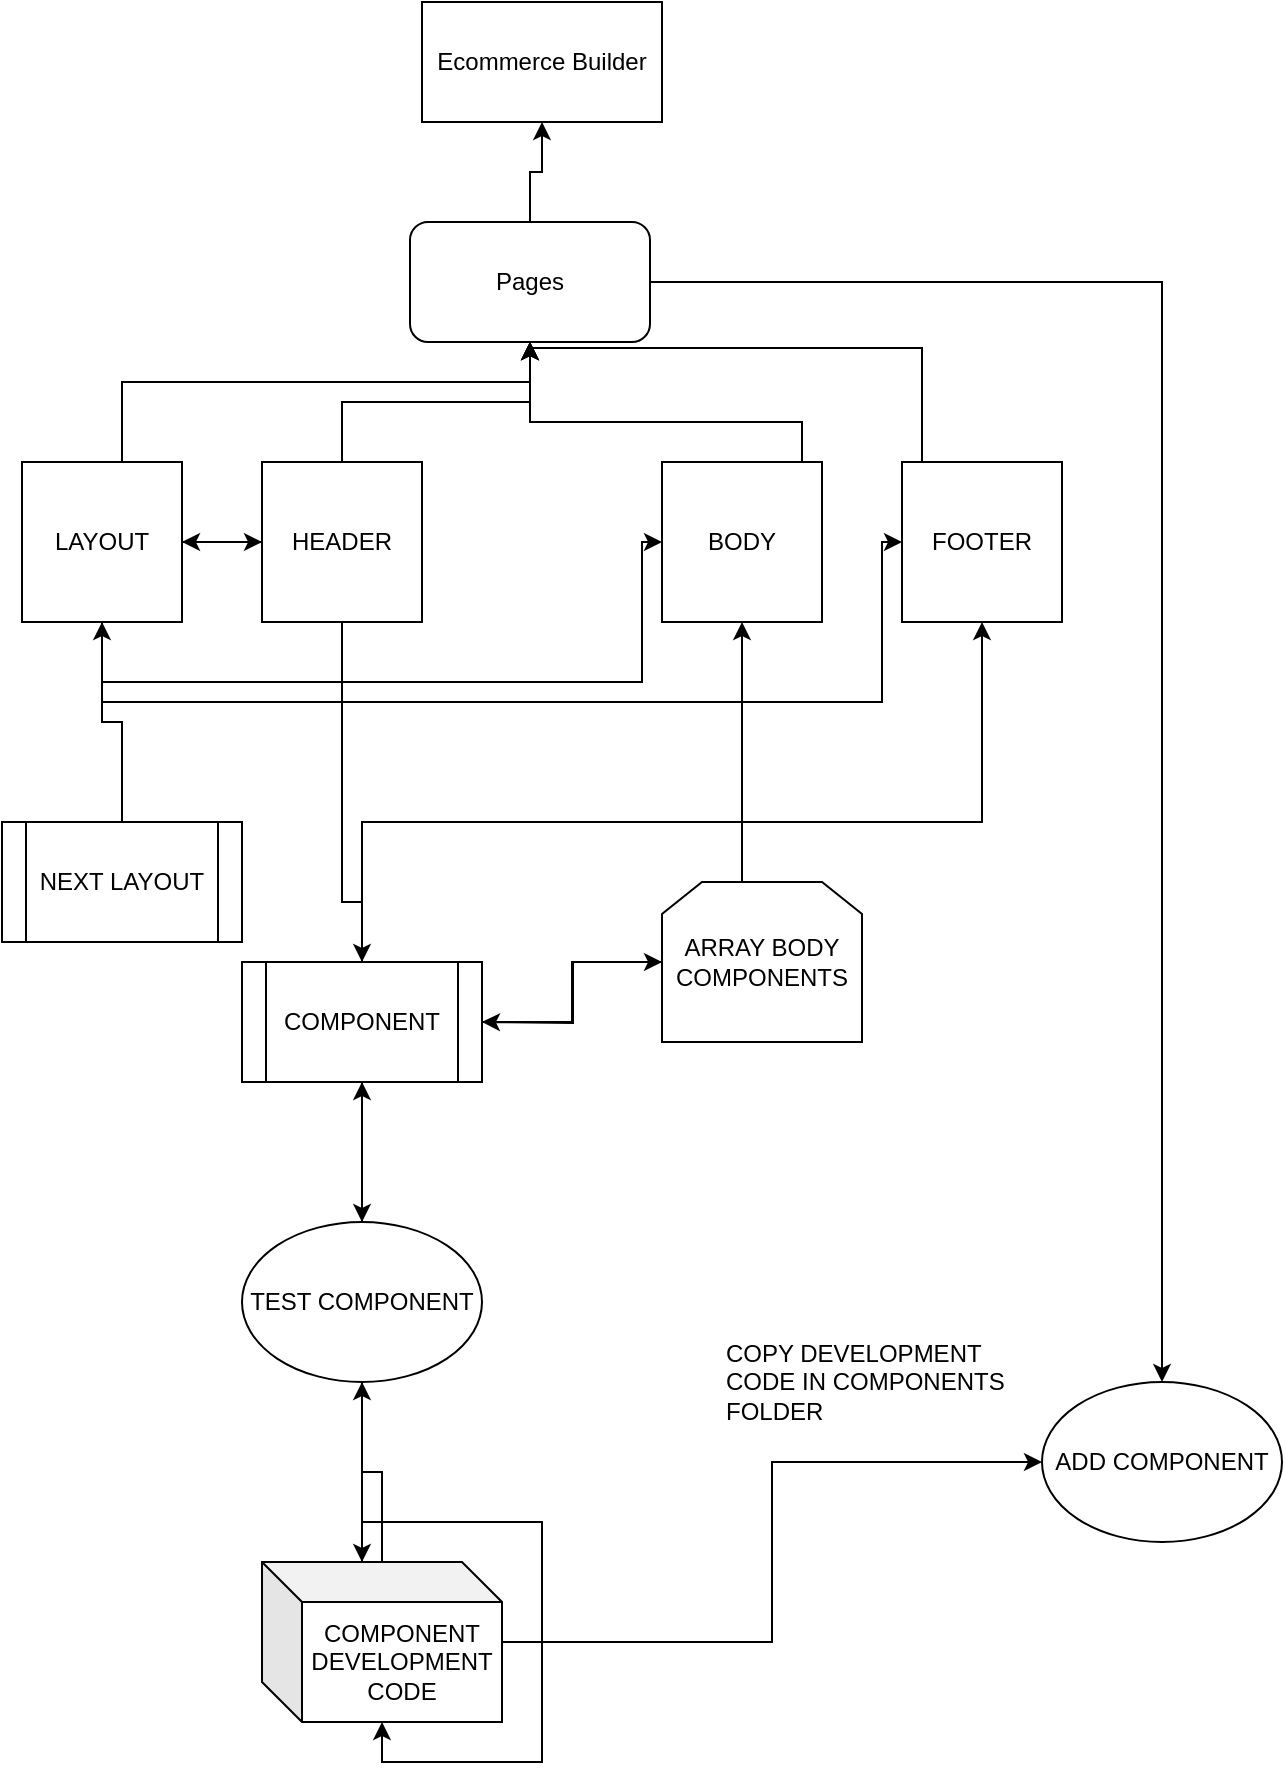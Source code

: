 <mxfile version="13.0.1" type="github">
  <diagram id="tFZdv3qwhZIxvrwCsY4H" name="Page-1">
    <mxGraphModel dx="7914" dy="3736" grid="1" gridSize="10" guides="1" tooltips="1" connect="1" arrows="1" fold="1" page="1" pageScale="1" pageWidth="827" pageHeight="1169" math="0" shadow="0">
      <root>
        <mxCell id="0" />
        <mxCell id="1" parent="0" />
        <mxCell id="QCbsA6Bwr62g5eIWSxON-1" value="Ecommerce Builder" style="rounded=0;whiteSpace=wrap;html=1;" parent="1" vertex="1">
          <mxGeometry x="360" y="30" width="120" height="60" as="geometry" />
        </mxCell>
        <mxCell id="QCbsA6Bwr62g5eIWSxON-12" style="edgeStyle=orthogonalEdgeStyle;rounded=0;orthogonalLoop=1;jettySize=auto;html=1;" parent="1" source="QCbsA6Bwr62g5eIWSxON-2" target="QCbsA6Bwr62g5eIWSxON-1" edge="1">
          <mxGeometry relative="1" as="geometry" />
        </mxCell>
        <mxCell id="Gqe8wa2ra6e1oZhSv2lw-4" style="edgeStyle=orthogonalEdgeStyle;rounded=0;orthogonalLoop=1;jettySize=auto;html=1;entryX=0.5;entryY=0;entryDx=0;entryDy=0;" edge="1" parent="1" source="QCbsA6Bwr62g5eIWSxON-2" target="Gqe8wa2ra6e1oZhSv2lw-3">
          <mxGeometry relative="1" as="geometry">
            <mxPoint x="760" y="690" as="targetPoint" />
          </mxGeometry>
        </mxCell>
        <mxCell id="QCbsA6Bwr62g5eIWSxON-2" value="Pages" style="rounded=1;whiteSpace=wrap;html=1;" parent="1" vertex="1">
          <mxGeometry x="354" y="140" width="120" height="60" as="geometry" />
        </mxCell>
        <mxCell id="QCbsA6Bwr62g5eIWSxON-11" style="edgeStyle=orthogonalEdgeStyle;rounded=0;orthogonalLoop=1;jettySize=auto;html=1;entryX=0.5;entryY=1;entryDx=0;entryDy=0;" parent="1" source="QCbsA6Bwr62g5eIWSxON-3" target="QCbsA6Bwr62g5eIWSxON-2" edge="1">
          <mxGeometry relative="1" as="geometry">
            <Array as="points">
              <mxPoint x="210" y="220" />
              <mxPoint x="414" y="220" />
            </Array>
          </mxGeometry>
        </mxCell>
        <mxCell id="QCbsA6Bwr62g5eIWSxON-15" style="edgeStyle=orthogonalEdgeStyle;rounded=0;orthogonalLoop=1;jettySize=auto;html=1;entryX=0;entryY=0.5;entryDx=0;entryDy=0;" parent="1" source="QCbsA6Bwr62g5eIWSxON-3" target="QCbsA6Bwr62g5eIWSxON-4" edge="1">
          <mxGeometry relative="1" as="geometry" />
        </mxCell>
        <mxCell id="QCbsA6Bwr62g5eIWSxON-17" style="edgeStyle=orthogonalEdgeStyle;rounded=0;orthogonalLoop=1;jettySize=auto;html=1;entryX=0;entryY=0.5;entryDx=0;entryDy=0;" parent="1" source="QCbsA6Bwr62g5eIWSxON-3" target="QCbsA6Bwr62g5eIWSxON-5" edge="1">
          <mxGeometry relative="1" as="geometry">
            <Array as="points">
              <mxPoint x="200" y="370" />
              <mxPoint x="470" y="370" />
              <mxPoint x="470" y="300" />
            </Array>
          </mxGeometry>
        </mxCell>
        <mxCell id="QCbsA6Bwr62g5eIWSxON-18" style="edgeStyle=orthogonalEdgeStyle;rounded=0;orthogonalLoop=1;jettySize=auto;html=1;entryX=0;entryY=0.5;entryDx=0;entryDy=0;" parent="1" source="QCbsA6Bwr62g5eIWSxON-3" target="QCbsA6Bwr62g5eIWSxON-6" edge="1">
          <mxGeometry relative="1" as="geometry">
            <Array as="points">
              <mxPoint x="200" y="380" />
              <mxPoint x="590" y="380" />
              <mxPoint x="590" y="300" />
            </Array>
          </mxGeometry>
        </mxCell>
        <mxCell id="QCbsA6Bwr62g5eIWSxON-3" value="LAYOUT" style="whiteSpace=wrap;html=1;aspect=fixed;" parent="1" vertex="1">
          <mxGeometry x="160" y="260" width="80" height="80" as="geometry" />
        </mxCell>
        <mxCell id="QCbsA6Bwr62g5eIWSxON-9" style="edgeStyle=orthogonalEdgeStyle;rounded=0;orthogonalLoop=1;jettySize=auto;html=1;entryX=0.5;entryY=1;entryDx=0;entryDy=0;" parent="1" source="QCbsA6Bwr62g5eIWSxON-4" target="QCbsA6Bwr62g5eIWSxON-2" edge="1">
          <mxGeometry relative="1" as="geometry" />
        </mxCell>
        <mxCell id="QCbsA6Bwr62g5eIWSxON-16" style="edgeStyle=orthogonalEdgeStyle;rounded=0;orthogonalLoop=1;jettySize=auto;html=1;entryX=1;entryY=0.5;entryDx=0;entryDy=0;" parent="1" source="QCbsA6Bwr62g5eIWSxON-4" target="QCbsA6Bwr62g5eIWSxON-3" edge="1">
          <mxGeometry relative="1" as="geometry" />
        </mxCell>
        <mxCell id="QCbsA6Bwr62g5eIWSxON-20" style="edgeStyle=orthogonalEdgeStyle;rounded=0;orthogonalLoop=1;jettySize=auto;html=1;entryX=0.5;entryY=0;entryDx=0;entryDy=0;" parent="1" source="QCbsA6Bwr62g5eIWSxON-4" target="QCbsA6Bwr62g5eIWSxON-19" edge="1">
          <mxGeometry relative="1" as="geometry">
            <Array as="points">
              <mxPoint x="320" y="480" />
              <mxPoint x="330" y="480" />
            </Array>
          </mxGeometry>
        </mxCell>
        <mxCell id="QCbsA6Bwr62g5eIWSxON-4" value="HEADER" style="whiteSpace=wrap;html=1;aspect=fixed;" parent="1" vertex="1">
          <mxGeometry x="280" y="260" width="80" height="80" as="geometry" />
        </mxCell>
        <mxCell id="QCbsA6Bwr62g5eIWSxON-8" style="edgeStyle=orthogonalEdgeStyle;rounded=0;orthogonalLoop=1;jettySize=auto;html=1;entryX=0.5;entryY=1;entryDx=0;entryDy=0;" parent="1" source="QCbsA6Bwr62g5eIWSxON-5" target="QCbsA6Bwr62g5eIWSxON-2" edge="1">
          <mxGeometry relative="1" as="geometry">
            <Array as="points">
              <mxPoint x="550" y="240" />
              <mxPoint x="414" y="240" />
            </Array>
          </mxGeometry>
        </mxCell>
        <mxCell id="QCbsA6Bwr62g5eIWSxON-5" value="BODY" style="whiteSpace=wrap;html=1;aspect=fixed;" parent="1" vertex="1">
          <mxGeometry x="480" y="260" width="80" height="80" as="geometry" />
        </mxCell>
        <mxCell id="QCbsA6Bwr62g5eIWSxON-7" style="edgeStyle=orthogonalEdgeStyle;rounded=0;orthogonalLoop=1;jettySize=auto;html=1;" parent="1" source="QCbsA6Bwr62g5eIWSxON-6" target="QCbsA6Bwr62g5eIWSxON-2" edge="1">
          <mxGeometry relative="1" as="geometry">
            <mxPoint x="480" y="230" as="targetPoint" />
            <Array as="points">
              <mxPoint x="610" y="300" />
              <mxPoint x="610" y="203" />
              <mxPoint x="414" y="203" />
            </Array>
          </mxGeometry>
        </mxCell>
        <mxCell id="QCbsA6Bwr62g5eIWSxON-6" value="FOOTER" style="whiteSpace=wrap;html=1;aspect=fixed;" parent="1" vertex="1">
          <mxGeometry x="600" y="260" width="80" height="80" as="geometry" />
        </mxCell>
        <mxCell id="QCbsA6Bwr62g5eIWSxON-14" style="edgeStyle=orthogonalEdgeStyle;rounded=0;orthogonalLoop=1;jettySize=auto;html=1;entryX=0.5;entryY=1;entryDx=0;entryDy=0;" parent="1" source="QCbsA6Bwr62g5eIWSxON-13" target="QCbsA6Bwr62g5eIWSxON-3" edge="1">
          <mxGeometry relative="1" as="geometry" />
        </mxCell>
        <mxCell id="QCbsA6Bwr62g5eIWSxON-13" value="NEXT LAYOUT" style="shape=process;whiteSpace=wrap;html=1;backgroundOutline=1;" parent="1" vertex="1">
          <mxGeometry x="150" y="440" width="120" height="60" as="geometry" />
        </mxCell>
        <mxCell id="QCbsA6Bwr62g5eIWSxON-23" style="edgeStyle=orthogonalEdgeStyle;rounded=0;orthogonalLoop=1;jettySize=auto;html=1;exitX=1;exitY=0.5;exitDx=0;exitDy=0;" parent="1" source="QCbsA6Bwr62g5eIWSxON-19" target="QCbsA6Bwr62g5eIWSxON-21" edge="1">
          <mxGeometry relative="1" as="geometry" />
        </mxCell>
        <mxCell id="QCbsA6Bwr62g5eIWSxON-25" style="edgeStyle=orthogonalEdgeStyle;rounded=0;orthogonalLoop=1;jettySize=auto;html=1;" parent="1" source="QCbsA6Bwr62g5eIWSxON-19" target="QCbsA6Bwr62g5eIWSxON-6" edge="1">
          <mxGeometry relative="1" as="geometry">
            <Array as="points">
              <mxPoint x="330" y="440" />
              <mxPoint x="640" y="440" />
            </Array>
          </mxGeometry>
        </mxCell>
        <mxCell id="QCbsA6Bwr62g5eIWSxON-29" style="edgeStyle=orthogonalEdgeStyle;rounded=0;orthogonalLoop=1;jettySize=auto;html=1;entryX=0.5;entryY=0;entryDx=0;entryDy=0;" parent="1" source="QCbsA6Bwr62g5eIWSxON-19" target="QCbsA6Bwr62g5eIWSxON-27" edge="1">
          <mxGeometry relative="1" as="geometry" />
        </mxCell>
        <mxCell id="QCbsA6Bwr62g5eIWSxON-19" value="COMPONENT" style="shape=process;whiteSpace=wrap;html=1;backgroundOutline=1;" parent="1" vertex="1">
          <mxGeometry x="270" y="510" width="120" height="60" as="geometry" />
        </mxCell>
        <mxCell id="QCbsA6Bwr62g5eIWSxON-22" style="edgeStyle=orthogonalEdgeStyle;rounded=0;orthogonalLoop=1;jettySize=auto;html=1;entryX=0.5;entryY=1;entryDx=0;entryDy=0;" parent="1" source="QCbsA6Bwr62g5eIWSxON-21" target="QCbsA6Bwr62g5eIWSxON-5" edge="1">
          <mxGeometry relative="1" as="geometry">
            <Array as="points">
              <mxPoint x="520" y="420" />
              <mxPoint x="520" y="420" />
            </Array>
          </mxGeometry>
        </mxCell>
        <mxCell id="QCbsA6Bwr62g5eIWSxON-24" style="edgeStyle=orthogonalEdgeStyle;rounded=0;orthogonalLoop=1;jettySize=auto;html=1;" parent="1" source="QCbsA6Bwr62g5eIWSxON-21" edge="1">
          <mxGeometry relative="1" as="geometry">
            <mxPoint x="390" y="540" as="targetPoint" />
          </mxGeometry>
        </mxCell>
        <mxCell id="QCbsA6Bwr62g5eIWSxON-21" value="ARRAY BODY COMPONENTS" style="shape=loopLimit;whiteSpace=wrap;html=1;" parent="1" vertex="1">
          <mxGeometry x="480" y="470" width="100" height="80" as="geometry" />
        </mxCell>
        <mxCell id="QCbsA6Bwr62g5eIWSxON-28" style="edgeStyle=orthogonalEdgeStyle;rounded=0;orthogonalLoop=1;jettySize=auto;html=1;entryX=0.5;entryY=1;entryDx=0;entryDy=0;" parent="1" source="QCbsA6Bwr62g5eIWSxON-27" target="QCbsA6Bwr62g5eIWSxON-19" edge="1">
          <mxGeometry relative="1" as="geometry" />
        </mxCell>
        <mxCell id="QCbsA6Bwr62g5eIWSxON-31" style="edgeStyle=orthogonalEdgeStyle;rounded=0;orthogonalLoop=1;jettySize=auto;html=1;entryX=0;entryY=0;entryDx=50;entryDy=0;entryPerimeter=0;" parent="1" source="QCbsA6Bwr62g5eIWSxON-27" target="QCbsA6Bwr62g5eIWSxON-30" edge="1">
          <mxGeometry relative="1" as="geometry" />
        </mxCell>
        <mxCell id="QCbsA6Bwr62g5eIWSxON-27" value="TEST COMPONENT" style="ellipse;whiteSpace=wrap;html=1;" parent="1" vertex="1">
          <mxGeometry x="270" y="640" width="120" height="80" as="geometry" />
        </mxCell>
        <mxCell id="QCbsA6Bwr62g5eIWSxON-33" style="edgeStyle=orthogonalEdgeStyle;rounded=0;orthogonalLoop=1;jettySize=auto;html=1;entryX=0.5;entryY=1;entryDx=0;entryDy=0;" parent="1" source="QCbsA6Bwr62g5eIWSxON-30" target="QCbsA6Bwr62g5eIWSxON-27" edge="1">
          <mxGeometry relative="1" as="geometry" />
        </mxCell>
        <mxCell id="Gqe8wa2ra6e1oZhSv2lw-7" style="edgeStyle=orthogonalEdgeStyle;rounded=0;orthogonalLoop=1;jettySize=auto;html=1;entryX=0;entryY=0.5;entryDx=0;entryDy=0;" edge="1" parent="1" source="QCbsA6Bwr62g5eIWSxON-30" target="Gqe8wa2ra6e1oZhSv2lw-3">
          <mxGeometry relative="1" as="geometry" />
        </mxCell>
        <mxCell id="QCbsA6Bwr62g5eIWSxON-30" value="COMPONENT DEVELOPMENT CODE" style="shape=cube;whiteSpace=wrap;html=1;boundedLbl=1;backgroundOutline=1;darkOpacity=0.05;darkOpacity2=0.1;" parent="1" vertex="1">
          <mxGeometry x="280" y="810" width="120" height="80" as="geometry" />
        </mxCell>
        <mxCell id="QCbsA6Bwr62g5eIWSxON-34" style="edgeStyle=orthogonalEdgeStyle;rounded=0;orthogonalLoop=1;jettySize=auto;html=1;exitX=0;exitY=0;exitDx=50;exitDy=0;exitPerimeter=0;" parent="1" source="QCbsA6Bwr62g5eIWSxON-30" target="QCbsA6Bwr62g5eIWSxON-30" edge="1">
          <mxGeometry relative="1" as="geometry" />
        </mxCell>
        <mxCell id="Gqe8wa2ra6e1oZhSv2lw-3" value="ADD COMPONENT" style="ellipse;whiteSpace=wrap;html=1;" vertex="1" parent="1">
          <mxGeometry x="670" y="720" width="120" height="80" as="geometry" />
        </mxCell>
        <mxCell id="Gqe8wa2ra6e1oZhSv2lw-8" value="COPY DEVELOPMENT CODE IN COMPONENTS FOLDER" style="text;html=1;strokeColor=none;fillColor=none;align=left;verticalAlign=middle;whiteSpace=wrap;rounded=0;" vertex="1" parent="1">
          <mxGeometry x="510" y="700" width="160" height="40" as="geometry" />
        </mxCell>
      </root>
    </mxGraphModel>
  </diagram>
</mxfile>
